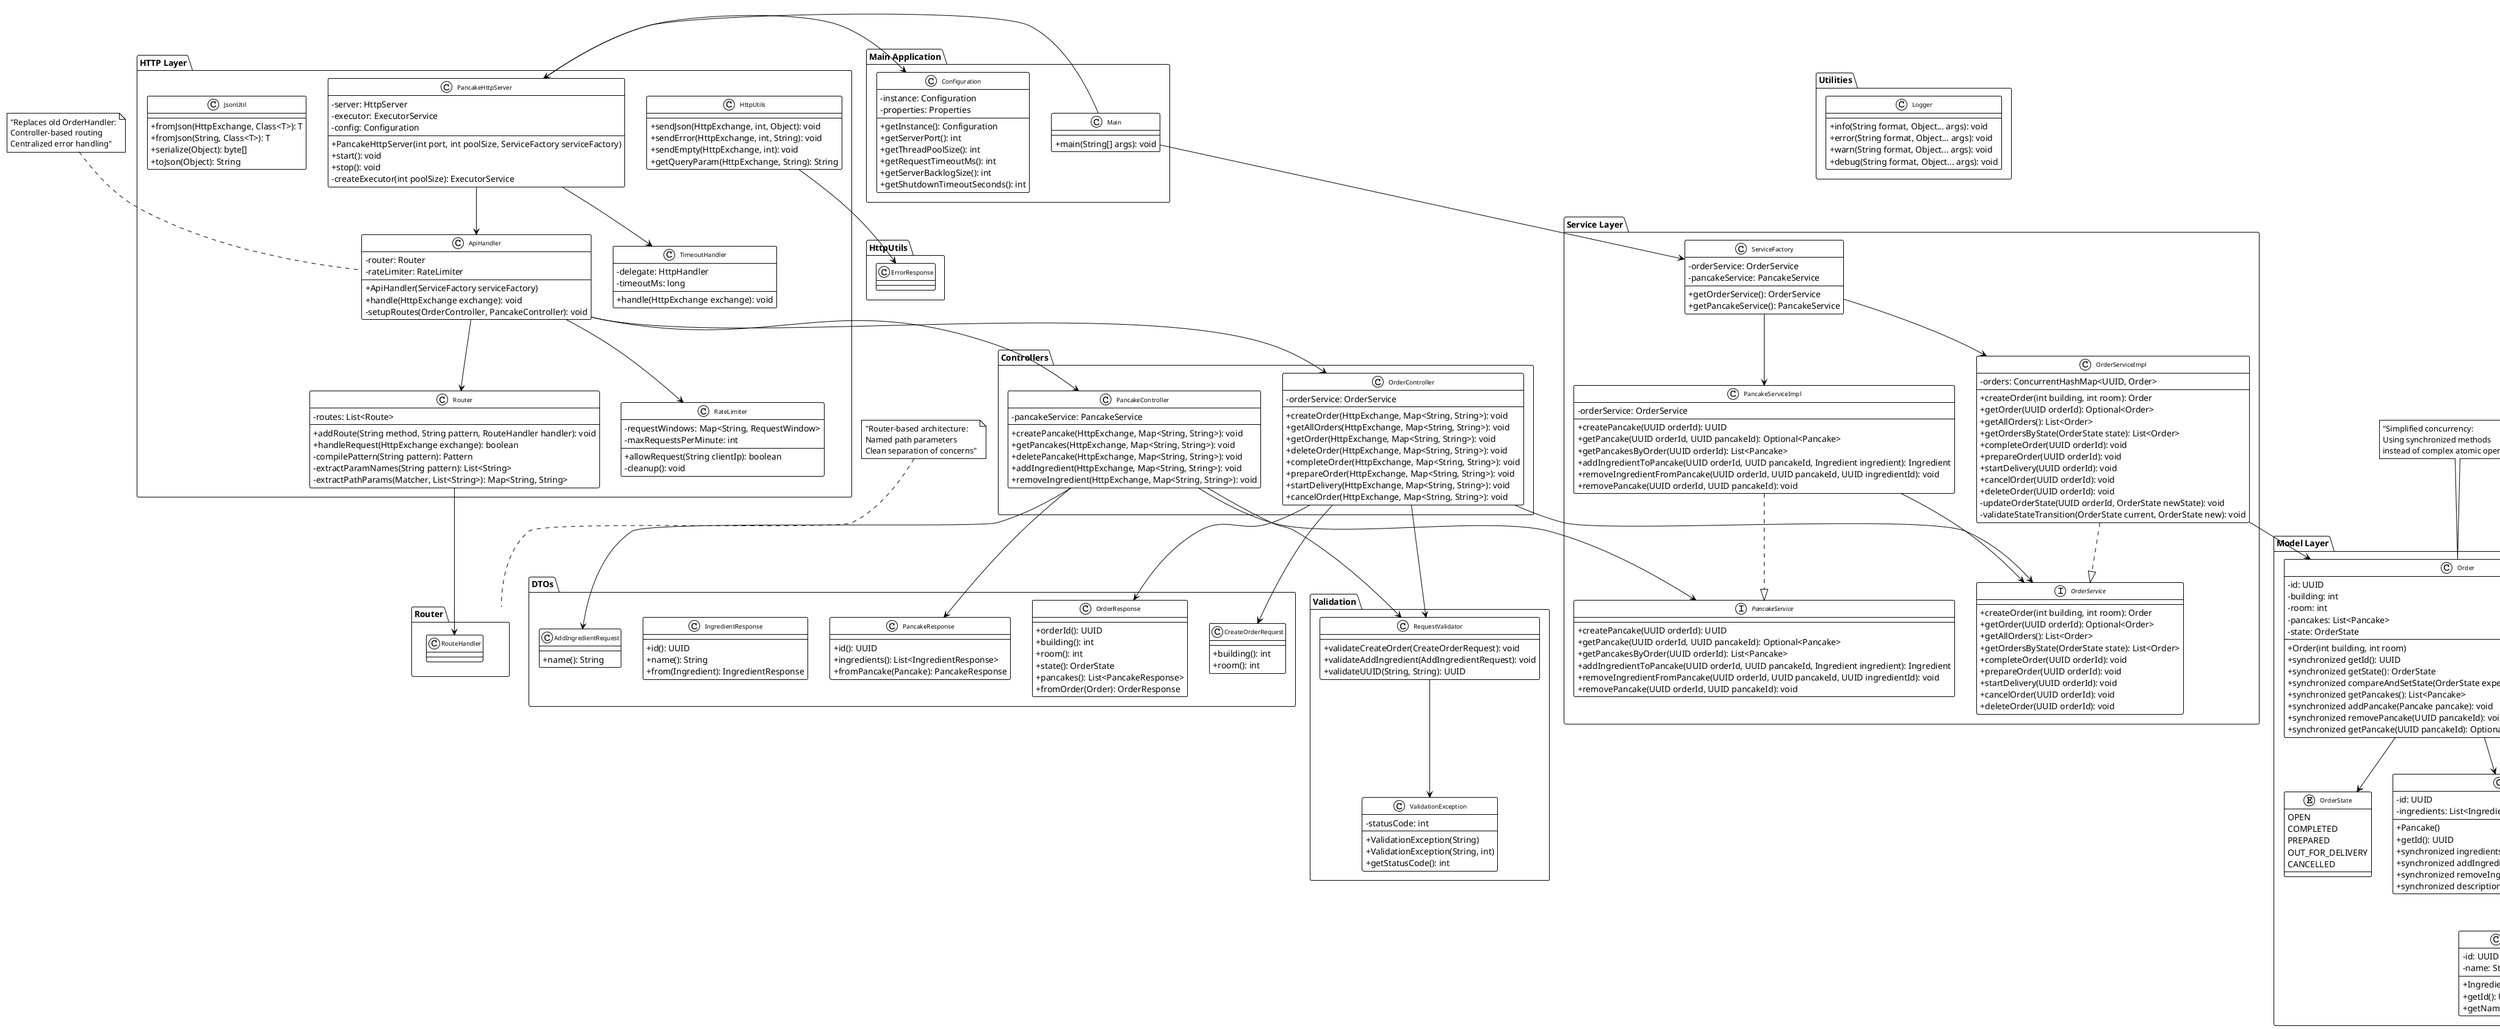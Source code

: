 @startuml PancakeLab Class Diagram

!theme plain
skinparam classAttributeIconSize 0
skinparam classFontSize 10

package "Main Application" {
    class Main {
        +main(String[] args): void
    }

    class Configuration {
        -instance: Configuration
        -properties: Properties
        +getInstance(): Configuration
        +getServerPort(): int
        +getThreadPoolSize(): int
        +getRequestTimeoutMs(): int
        +getServerBacklogSize(): int
        +getShutdownTimeoutSeconds(): int
    }
}

package "HTTP Layer" {
    class PancakeHttpServer {
        -server: HttpServer
        -executor: ExecutorService
        -config: Configuration
        +PancakeHttpServer(int port, int poolSize, ServiceFactory serviceFactory)
        +start(): void
        +stop(): void
        -createExecutor(int poolSize): ExecutorService
    }

    class ApiHandler {
        -router: Router
        -rateLimiter: RateLimiter
        +ApiHandler(ServiceFactory serviceFactory)
        +handle(HttpExchange exchange): void
        -setupRoutes(OrderController, PancakeController): void
    }

    class Router {
        -routes: List<Route>
        +addRoute(String method, String pattern, RouteHandler handler): void
        +handleRequest(HttpExchange exchange): boolean
        -compilePattern(String pattern): Pattern
        -extractParamNames(String pattern): List<String>
        -extractPathParams(Matcher, List<String>): Map<String, String>
    }

    class TimeoutHandler {
        -delegate: HttpHandler
        -timeoutMs: long
        +handle(HttpExchange exchange): void
    }

    class RateLimiter {
        -requestWindows: Map<String, RequestWindow>
        -maxRequestsPerMinute: int
        +allowRequest(String clientIp): boolean
        -cleanup(): void
    }

    class HttpUtils {
        +sendJson(HttpExchange, int, Object): void
        +sendError(HttpExchange, int, String): void
        +sendEmpty(HttpExchange, int): void
        +getQueryParam(HttpExchange, String): String
    }

    class JsonUtil {
        +fromJson(HttpExchange, Class<T>): T
        +fromJson(String, Class<T>): T
        +serialize(Object): byte[]
        +toJson(Object): String
    }
}

package "Controllers" {
    class OrderController {
        -orderService: OrderService
        +createOrder(HttpExchange, Map<String, String>): void
        +getAllOrders(HttpExchange, Map<String, String>): void
        +getOrder(HttpExchange, Map<String, String>): void
        +deleteOrder(HttpExchange, Map<String, String>): void
        +completeOrder(HttpExchange, Map<String, String>): void
        +prepareOrder(HttpExchange, Map<String, String>): void
        +startDelivery(HttpExchange, Map<String, String>): void
        +cancelOrder(HttpExchange, Map<String, String>): void
    }

    class PancakeController {
        -pancakeService: PancakeService
        +createPancake(HttpExchange, Map<String, String>): void
        +getPancakes(HttpExchange, Map<String, String>): void
        +deletePancake(HttpExchange, Map<String, String>): void
        +addIngredient(HttpExchange, Map<String, String>): void
        +removeIngredient(HttpExchange, Map<String, String>): void
    }
}

package "DTOs" {
    class CreateOrderRequest {
        +building(): int
        +room(): int
    }

    class OrderResponse {
        +orderId(): UUID
        +building(): int
        +room(): int
        +state(): OrderState
        +pancakes(): List<PancakeResponse>
        +fromOrder(Order): OrderResponse
    }

    class PancakeResponse {
        +id(): UUID
        +ingredients(): List<IngredientResponse>
        +fromPancake(Pancake): PancakeResponse
    }

    class IngredientResponse {
        +id(): UUID
        +name(): String
        +from(Ingredient): IngredientResponse
    }

    class AddIngredientRequest {
        +name(): String
    }
}

package "Validation" {
    class RequestValidator {
        +validateCreateOrder(CreateOrderRequest): void
        +validateAddIngredient(AddIngredientRequest): void
        +validateUUID(String, String): UUID
    }

    class ValidationException {
        -statusCode: int
        +ValidationException(String)
        +ValidationException(String, int)
        +getStatusCode(): int
    }
}

package "Service Layer" {
    class ServiceFactory {
        -orderService: OrderService
        -pancakeService: PancakeService
        +getOrderService(): OrderService
        +getPancakeService(): PancakeService
    }

    interface OrderService {
        +createOrder(int building, int room): Order
        +getOrder(UUID orderId): Optional<Order>
        +getAllOrders(): List<Order>
        +getOrdersByState(OrderState state): List<Order>
        +completeOrder(UUID orderId): void
        +prepareOrder(UUID orderId): void
        +startDelivery(UUID orderId): void
        +cancelOrder(UUID orderId): void
        +deleteOrder(UUID orderId): void
    }

    class OrderServiceImpl {
        -orders: ConcurrentHashMap<UUID, Order>
        +createOrder(int building, int room): Order
        +getOrder(UUID orderId): Optional<Order>
        +getAllOrders(): List<Order>
        +getOrdersByState(OrderState state): List<Order>
        +completeOrder(UUID orderId): void
        +prepareOrder(UUID orderId): void
        +startDelivery(UUID orderId): void
        +cancelOrder(UUID orderId): void
        +deleteOrder(UUID orderId): void
        -updateOrderState(UUID orderId, OrderState newState): void
        -validateStateTransition(OrderState current, OrderState new): void
    }

    interface PancakeService {
        +createPancake(UUID orderId): UUID
        +getPancake(UUID orderId, UUID pancakeId): Optional<Pancake>
        +getPancakesByOrder(UUID orderId): List<Pancake>
        +addIngredientToPancake(UUID orderId, UUID pancakeId, Ingredient ingredient): Ingredient
        +removeIngredientFromPancake(UUID orderId, UUID pancakeId, UUID ingredientId): void
        +removePancake(UUID orderId, UUID pancakeId): void
    }

    class PancakeServiceImpl {
        -orderService: OrderService
        +createPancake(UUID orderId): UUID
        +getPancake(UUID orderId, UUID pancakeId): Optional<Pancake>
        +getPancakesByOrder(UUID orderId): List<Pancake>
        +addIngredientToPancake(UUID orderId, UUID pancakeId, Ingredient ingredient): Ingredient
        +removeIngredientFromPancake(UUID orderId, UUID pancakeId, UUID ingredientId): void
        +removePancake(UUID orderId, UUID pancakeId): void
    }
}

package "Model Layer" {
    class Order {
        -id: UUID
        -building: int
        -room: int
        -pancakes: List<Pancake>
        -state: OrderState
        +Order(int building, int room)
        +synchronized getId(): UUID
        +synchronized getState(): OrderState
        +synchronized compareAndSetState(OrderState expect, OrderState update): boolean
        +synchronized getPancakes(): List<Pancake>
        +synchronized addPancake(Pancake pancake): void
        +synchronized removePancake(UUID pancakeId): void
        +synchronized getPancake(UUID pancakeId): Optional<Pancake>
    }

    enum OrderState {
        OPEN
        COMPLETED
        PREPARED
        OUT_FOR_DELIVERY
        CANCELLED
    }

    class Pancake {
        -id: UUID
        -ingredients: List<Ingredient>
        +Pancake()
        +getId(): UUID
        +synchronized ingredients(): List<Ingredient>
        +synchronized addIngredient(Ingredient ingredient): void
        +synchronized removeIngredient(UUID ingredientId): void
        +synchronized description(): String
    }

    class Ingredient {
        -id: UUID
        -name: String
        +Ingredient(String name)
        +getId(): UUID
        +getName(): String
    }
}

package "Utilities" {
    class Logger {
        +info(String format, Object... args): void
        +error(String format, Object... args): void
        +warn(String format, Object... args): void
        +debug(String format, Object... args): void
    }
}

' Relationships
Main --> PancakeHttpServer
Main --> ServiceFactory
PancakeHttpServer --> ApiHandler
PancakeHttpServer --> TimeoutHandler
PancakeHttpServer --> Configuration
ApiHandler --> Router
ApiHandler --> RateLimiter
ApiHandler --> OrderController
ApiHandler --> PancakeController
OrderController --> OrderService
PancakeController --> PancakeService
ServiceFactory --> OrderServiceImpl
ServiceFactory --> PancakeServiceImpl
OrderServiceImpl ..|> OrderService
PancakeServiceImpl ..|> PancakeService
PancakeServiceImpl --> OrderService
OrderServiceImpl --> Order
Order --> Pancake
Order --> OrderState
Pancake --> Ingredient
OrderController --> RequestValidator
PancakeController --> RequestValidator
OrderController --> OrderResponse
OrderController --> CreateOrderRequest
PancakeController --> PancakeResponse
PancakeController --> AddIngredientRequest
RequestValidator --> ValidationException
Router --> Router.RouteHandler
HttpUtils --> HttpUtils.ErrorResponse

note top of Order : "Simplified concurrency:\nUsing synchronized methods\ninstead of complex atomic operations"

note top of Router : "Router-based architecture:\nNamed path parameters\nClean separation of concerns"

note top of ApiHandler : "Replaces old OrderHandler:\nController-based routing\nCentralized error handling"

@enduml
